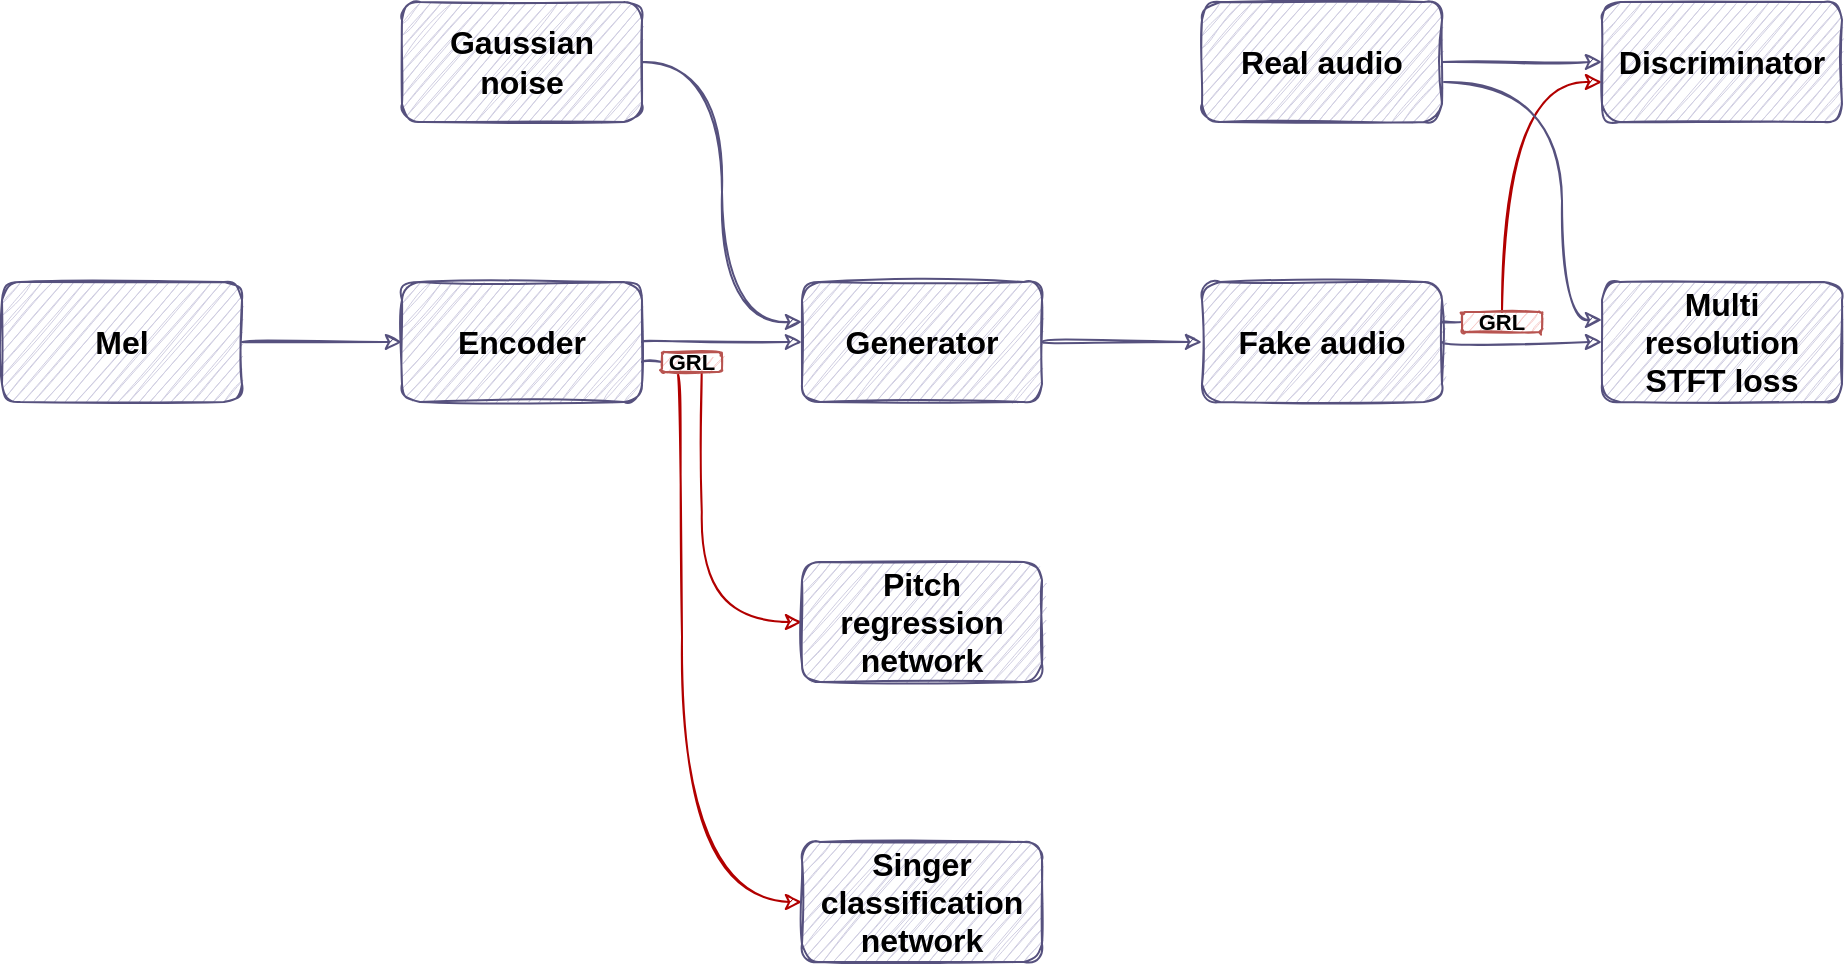 <mxfile version="13.6.2" type="device"><diagram id="zvGFjiXoG9IH2TcwjeYI" name="Page-1"><mxGraphModel dx="1086" dy="806" grid="1" gridSize="10" guides="1" tooltips="1" connect="1" arrows="1" fold="1" page="1" pageScale="1" pageWidth="827" pageHeight="1169" math="0" shadow="0"><root><mxCell id="0"/><mxCell id="1" parent="0"/><mxCell id="cVySWVxoypzKpefuPfmI-3" value="" style="edgeStyle=orthogonalEdgeStyle;orthogonalLoop=1;jettySize=auto;html=1;strokeColor=#56517e;fontColor=#46495D;curved=1;sketch=1;fillColor=#d0cee2;fontStyle=1;fontSize=16;" edge="1" parent="1" source="cVySWVxoypzKpefuPfmI-1" target="cVySWVxoypzKpefuPfmI-2"><mxGeometry relative="1" as="geometry"/></mxCell><mxCell id="cVySWVxoypzKpefuPfmI-1" value="Mel" style="whiteSpace=wrap;html=1;fillColor=#d0cee2;strokeColor=#56517e;rounded=1;sketch=1;fontStyle=1;fontSize=16;" vertex="1" parent="1"><mxGeometry x="40" y="180" width="120" height="60" as="geometry"/></mxCell><mxCell id="cVySWVxoypzKpefuPfmI-10" value="" style="edgeStyle=orthogonalEdgeStyle;orthogonalLoop=1;jettySize=auto;html=1;strokeColor=#56517e;fontColor=#46495D;curved=1;sketch=1;fillColor=#d0cee2;fontStyle=1;fontSize=13;" edge="1" parent="1" source="cVySWVxoypzKpefuPfmI-2" target="cVySWVxoypzKpefuPfmI-9"><mxGeometry relative="1" as="geometry"/></mxCell><mxCell id="cVySWVxoypzKpefuPfmI-43" style="edgeStyle=orthogonalEdgeStyle;jumpStyle=sharp;orthogonalLoop=1;jettySize=auto;html=1;entryX=0;entryY=0.5;entryDx=0;entryDy=0;endArrow=none;endFill=0;strokeColor=#56517e;fontColor=#46495D;curved=1;sketch=1;fillColor=#d0cee2;fontStyle=1;fontSize=13;" edge="1" parent="1" source="cVySWVxoypzKpefuPfmI-2" target="cVySWVxoypzKpefuPfmI-42"><mxGeometry relative="1" as="geometry"><Array as="points"><mxPoint x="370" y="220"/><mxPoint x="370" y="220"/></Array></mxGeometry></mxCell><mxCell id="cVySWVxoypzKpefuPfmI-2" value="Encoder" style="whiteSpace=wrap;html=1;fillColor=#d0cee2;strokeColor=#56517e;rounded=1;sketch=1;fontStyle=1;fontSize=16;" vertex="1" parent="1"><mxGeometry x="240" y="180" width="120" height="60" as="geometry"/></mxCell><mxCell id="cVySWVxoypzKpefuPfmI-8" value="" style="edgeStyle=orthogonalEdgeStyle;orthogonalLoop=1;jettySize=auto;html=1;exitX=0.661;exitY=1.02;exitDx=0;exitDy=0;exitPerimeter=0;fontColor=#46495D;curved=1;sketch=1;fillColor=#e51400;fontStyle=1;fontSize=13;strokeColor=#B20000;" edge="1" parent="1" source="cVySWVxoypzKpefuPfmI-42" target="cVySWVxoypzKpefuPfmI-7"><mxGeometry relative="1" as="geometry"><mxPoint x="360" y="350.0" as="sourcePoint"/><Array as="points"><mxPoint x="390" y="240"/><mxPoint x="390" y="350"/></Array></mxGeometry></mxCell><mxCell id="cVySWVxoypzKpefuPfmI-32" style="edgeStyle=orthogonalEdgeStyle;orthogonalLoop=1;jettySize=auto;html=1;entryX=0;entryY=0.5;entryDx=0;entryDy=0;exitX=0.25;exitY=1;exitDx=0;exitDy=0;fontColor=#46495D;curved=1;sketch=1;fillColor=#e51400;fontStyle=1;fontSize=13;strokeColor=#B20000;" edge="1" parent="1" source="cVySWVxoypzKpefuPfmI-42" target="cVySWVxoypzKpefuPfmI-11"><mxGeometry relative="1" as="geometry"><mxPoint x="360" y="360.0" as="sourcePoint"/><Array as="points"><mxPoint x="380" y="490"/></Array></mxGeometry></mxCell><mxCell id="cVySWVxoypzKpefuPfmI-7" value="Pitch regression network" style="whiteSpace=wrap;html=1;fillColor=#d0cee2;strokeColor=#56517e;rounded=1;sketch=1;fontStyle=1;fontSize=16;" vertex="1" parent="1"><mxGeometry x="440" y="320" width="120" height="60" as="geometry"/></mxCell><mxCell id="cVySWVxoypzKpefuPfmI-17" value="" style="edgeStyle=orthogonalEdgeStyle;orthogonalLoop=1;jettySize=auto;html=1;strokeColor=#56517e;fontColor=#46495D;curved=1;sketch=1;fillColor=#d0cee2;fontStyle=1;fontSize=13;" edge="1" parent="1" source="cVySWVxoypzKpefuPfmI-9" target="cVySWVxoypzKpefuPfmI-16"><mxGeometry relative="1" as="geometry"/></mxCell><mxCell id="cVySWVxoypzKpefuPfmI-9" value="Generator" style="whiteSpace=wrap;html=1;fillColor=#d0cee2;strokeColor=#56517e;rounded=1;sketch=1;fontStyle=1;fontSize=16;" vertex="1" parent="1"><mxGeometry x="440" y="180" width="120" height="60" as="geometry"/></mxCell><mxCell id="cVySWVxoypzKpefuPfmI-11" value="Singer classification network" style="whiteSpace=wrap;html=1;fillColor=#d0cee2;strokeColor=#56517e;rounded=1;sketch=1;fontStyle=1;fontSize=16;" vertex="1" parent="1"><mxGeometry x="440" y="460" width="120" height="60" as="geometry"/></mxCell><mxCell id="cVySWVxoypzKpefuPfmI-15" style="edgeStyle=orthogonalEdgeStyle;orthogonalLoop=1;jettySize=auto;html=1;entryX=0;entryY=0.333;entryDx=0;entryDy=0;entryPerimeter=0;strokeColor=#56517e;fontColor=#46495D;curved=1;sketch=1;fillColor=#d0cee2;fontStyle=1;fontSize=13;" edge="1" parent="1" source="cVySWVxoypzKpefuPfmI-13" target="cVySWVxoypzKpefuPfmI-9"><mxGeometry relative="1" as="geometry"/></mxCell><mxCell id="cVySWVxoypzKpefuPfmI-13" value="Gaussian noise" style="whiteSpace=wrap;html=1;fillColor=#d0cee2;strokeColor=#56517e;rounded=1;sketch=1;fontStyle=1;fontSize=16;" vertex="1" parent="1"><mxGeometry x="240" y="40" width="120" height="60" as="geometry"/></mxCell><mxCell id="cVySWVxoypzKpefuPfmI-19" value="" style="edgeStyle=orthogonalEdgeStyle;orthogonalLoop=1;jettySize=auto;html=1;strokeColor=#56517e;fontColor=#46495D;curved=1;sketch=1;fillColor=#d0cee2;fontStyle=1;fontSize=13;" edge="1" parent="1" source="cVySWVxoypzKpefuPfmI-16" target="cVySWVxoypzKpefuPfmI-18"><mxGeometry relative="1" as="geometry"/></mxCell><mxCell id="cVySWVxoypzKpefuPfmI-36" style="edgeStyle=orthogonalEdgeStyle;orthogonalLoop=1;jettySize=auto;html=1;jumpStyle=arc;fontColor=#46495D;curved=1;sketch=1;fillColor=#e51400;fontStyle=1;fontSize=13;strokeColor=#B20000;" edge="1" parent="1" source="cVySWVxoypzKpefuPfmI-37" target="cVySWVxoypzKpefuPfmI-28"><mxGeometry relative="1" as="geometry"><mxPoint x="840" y="90" as="targetPoint"/><Array as="points"><mxPoint x="790" y="80"/></Array></mxGeometry></mxCell><mxCell id="cVySWVxoypzKpefuPfmI-41" style="edgeStyle=orthogonalEdgeStyle;jumpStyle=sharp;orthogonalLoop=1;jettySize=auto;html=1;entryX=0;entryY=0.5;entryDx=0;entryDy=0;endArrow=none;endFill=0;strokeColor=#56517e;fontColor=#46495D;curved=1;sketch=1;fillColor=#d0cee2;fontStyle=1;fontSize=13;" edge="1" parent="1" source="cVySWVxoypzKpefuPfmI-16" target="cVySWVxoypzKpefuPfmI-37"><mxGeometry relative="1" as="geometry"><Array as="points"><mxPoint x="770" y="200"/><mxPoint x="770" y="200"/></Array></mxGeometry></mxCell><mxCell id="cVySWVxoypzKpefuPfmI-16" value="Fake audio" style="whiteSpace=wrap;html=1;fillColor=#d0cee2;strokeColor=#56517e;rounded=1;sketch=1;fontStyle=1;fontSize=16;" vertex="1" parent="1"><mxGeometry x="640" y="180" width="120" height="60" as="geometry"/></mxCell><mxCell id="cVySWVxoypzKpefuPfmI-18" value="Multi resolution&lt;br style=&quot;font-size: 16px;&quot;&gt;STFT loss" style="whiteSpace=wrap;html=1;fillColor=#d0cee2;strokeColor=#56517e;rounded=1;sketch=1;fontStyle=1;fontSize=16;" vertex="1" parent="1"><mxGeometry x="840" y="180" width="120" height="60" as="geometry"/></mxCell><mxCell id="cVySWVxoypzKpefuPfmI-23" value="" style="edgeStyle=orthogonalEdgeStyle;orthogonalLoop=1;jettySize=auto;html=1;strokeColor=#56517e;fontColor=#46495D;curved=1;sketch=1;fillColor=#d0cee2;fontStyle=1;fontSize=13;" edge="1" parent="1" source="cVySWVxoypzKpefuPfmI-20"><mxGeometry relative="1" as="geometry"><mxPoint x="840" y="70" as="targetPoint"/></mxGeometry></mxCell><mxCell id="cVySWVxoypzKpefuPfmI-20" value="Real audio" style="whiteSpace=wrap;html=1;fillColor=#d0cee2;strokeColor=#56517e;rounded=1;sketch=1;fontStyle=1;fontSize=16;" vertex="1" parent="1"><mxGeometry x="640" y="40" width="120" height="60" as="geometry"/></mxCell><mxCell id="cVySWVxoypzKpefuPfmI-28" value="Discriminator" style="whiteSpace=wrap;html=1;fillColor=#d0cee2;strokeColor=#56517e;rounded=1;sketch=1;fontStyle=1;fontSize=16;" vertex="1" parent="1"><mxGeometry x="840" y="40" width="120" height="60" as="geometry"/></mxCell><mxCell id="cVySWVxoypzKpefuPfmI-37" value="GRL" style="whiteSpace=wrap;html=1;fontSize=11;fillColor=#f8cecc;strokeColor=#b85450;rounded=1;sketch=1;fontStyle=1;" vertex="1" parent="1"><mxGeometry x="770" y="195" width="40" height="10" as="geometry"/></mxCell><mxCell id="cVySWVxoypzKpefuPfmI-42" value="GRL" style="whiteSpace=wrap;html=1;fontSize=11;fillColor=#f8cecc;strokeColor=#b85450;rounded=1;sketch=1;fontStyle=1;" vertex="1" parent="1"><mxGeometry x="370" y="215" width="30" height="10" as="geometry"/></mxCell><mxCell id="cVySWVxoypzKpefuPfmI-35" style="edgeStyle=orthogonalEdgeStyle;orthogonalLoop=1;jettySize=auto;html=1;entryX=0;entryY=0.333;entryDx=0;entryDy=0;entryPerimeter=0;jumpStyle=sharp;strokeColor=#56517e;fontColor=#46495D;curved=1;sketch=1;fillColor=#d0cee2;fontStyle=1;fontSize=13;" edge="1" parent="1"><mxGeometry relative="1" as="geometry"><mxPoint x="761" y="80" as="sourcePoint"/><mxPoint x="840" y="198.98" as="targetPoint"/><Array as="points"><mxPoint x="761" y="80"/><mxPoint x="820" y="80"/><mxPoint x="820" y="199"/></Array></mxGeometry></mxCell></root></mxGraphModel></diagram></mxfile>